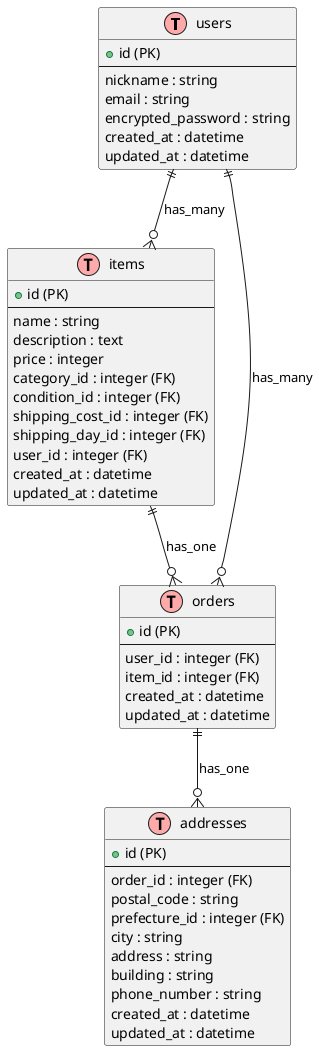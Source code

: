 @startuml
!define table(x) class x << (T,#FFAAAA) >>

' Define the tables
table(users) {
  +id (PK)
  --
  nickname : string
  email : string
  encrypted_password : string
  created_at : datetime
  updated_at : datetime
}

table(items) {
  +id (PK)
  --
  name : string
  description : text
  price : integer
  category_id : integer (FK)
  condition_id : integer (FK)
  shipping_cost_id : integer (FK)
  shipping_day_id : integer (FK)
  user_id : integer (FK)
  created_at : datetime
  updated_at : datetime
}

table(orders) {
  +id (PK)
  --
  user_id : integer (FK)
  item_id : integer (FK)
  created_at : datetime
  updated_at : datetime
}

table(addresses) {
  +id (PK)
  --
  order_id : integer (FK)
  postal_code : string
  prefecture_id : integer (FK)
  city : string
  address : string
  building : string
  phone_number : string
  created_at : datetime
  updated_at : datetime
}

' Define relationships
users ||--o{ items : "has_many"
users ||--o{ orders : "has_many"
items ||--o{ orders : "has_one"
orders ||--o{ addresses : "has_one"

@enduml